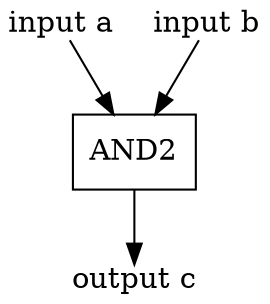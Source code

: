digraph G {
a [shape = plain, label = "input a"];
b [shape = plain, label = "input b"];
AND2 [shape = box , label = "AND2"];
c [shape = plain, label = "output c"];
a -> AND2;
b -> AND2;
AND2 -> c;
}